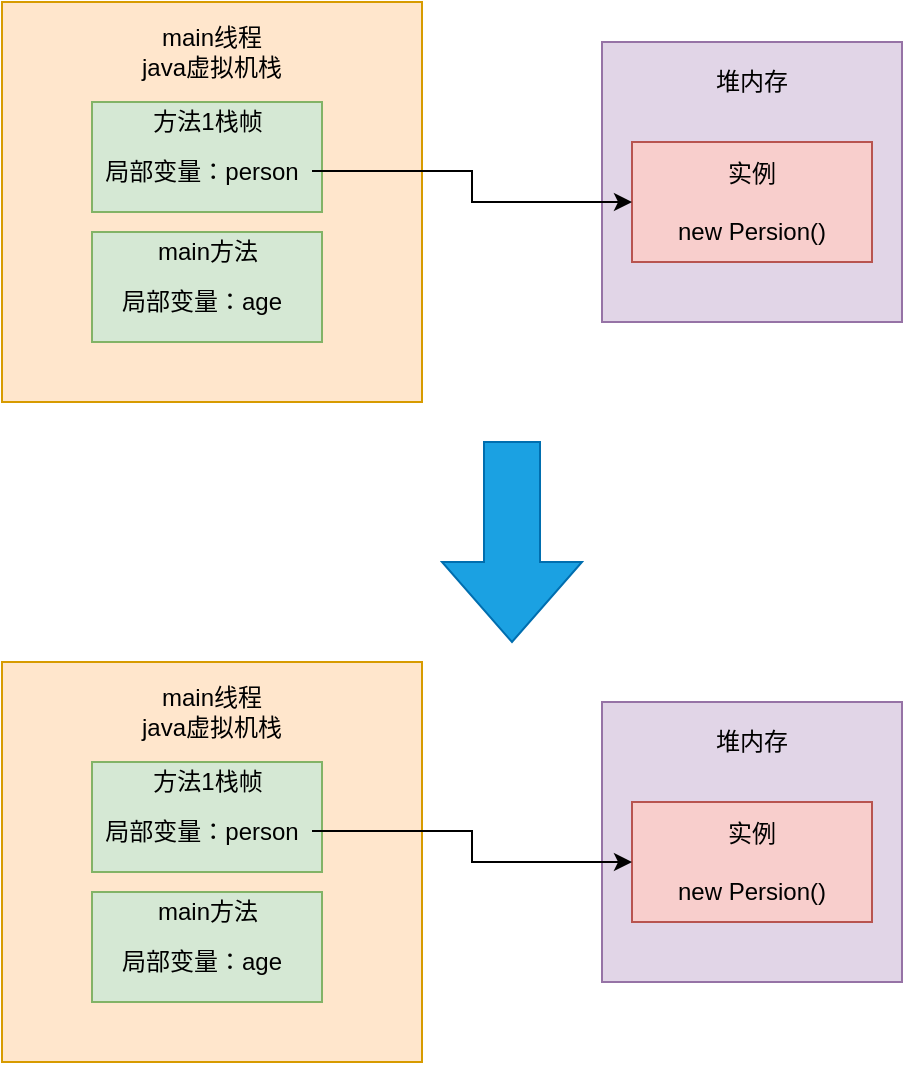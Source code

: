 <mxfile version="14.4.4" type="github">
  <diagram id="Cin4LmTbzPWeP2xjX7Cx" name="Page-1">
    <mxGraphModel dx="868" dy="460" grid="1" gridSize="10" guides="1" tooltips="1" connect="1" arrows="1" fold="1" page="1" pageScale="1" pageWidth="827" pageHeight="1169" math="0" shadow="0">
      <root>
        <mxCell id="0" />
        <mxCell id="1" parent="0" />
        <mxCell id="rJ6WnB4jMZfpZyY2WUPX-1" value="" style="rounded=0;whiteSpace=wrap;html=1;fillColor=#ffe6cc;strokeColor=#d79b00;" vertex="1" parent="1">
          <mxGeometry x="220" y="470" width="210" height="200" as="geometry" />
        </mxCell>
        <mxCell id="rJ6WnB4jMZfpZyY2WUPX-2" value="main线程&lt;br&gt;java虚拟机栈" style="text;html=1;strokeColor=none;fillColor=none;align=center;verticalAlign=middle;whiteSpace=wrap;rounded=0;" vertex="1" parent="1">
          <mxGeometry x="270" y="480" width="110" height="30" as="geometry" />
        </mxCell>
        <mxCell id="rJ6WnB4jMZfpZyY2WUPX-14" value="" style="group" vertex="1" connectable="0" parent="1">
          <mxGeometry x="265" y="520" width="115" height="55" as="geometry" />
        </mxCell>
        <mxCell id="rJ6WnB4jMZfpZyY2WUPX-4" value="" style="rounded=0;whiteSpace=wrap;html=1;fillColor=#d5e8d4;strokeColor=#82b366;" vertex="1" parent="rJ6WnB4jMZfpZyY2WUPX-14">
          <mxGeometry width="115" height="55" as="geometry" />
        </mxCell>
        <mxCell id="rJ6WnB4jMZfpZyY2WUPX-7" value="方法1栈帧" style="text;html=1;strokeColor=none;fillColor=none;align=center;verticalAlign=middle;whiteSpace=wrap;rounded=0;" vertex="1" parent="rJ6WnB4jMZfpZyY2WUPX-14">
          <mxGeometry x="21.5" width="72" height="20" as="geometry" />
        </mxCell>
        <mxCell id="rJ6WnB4jMZfpZyY2WUPX-8" value="局部变量：person" style="text;html=1;strokeColor=none;fillColor=none;align=center;verticalAlign=middle;whiteSpace=wrap;rounded=0;" vertex="1" parent="rJ6WnB4jMZfpZyY2WUPX-14">
          <mxGeometry y="27" width="110" height="15" as="geometry" />
        </mxCell>
        <mxCell id="rJ6WnB4jMZfpZyY2WUPX-15" value="" style="group" vertex="1" connectable="0" parent="1">
          <mxGeometry x="265" y="585" width="115" height="55" as="geometry" />
        </mxCell>
        <mxCell id="rJ6WnB4jMZfpZyY2WUPX-16" value="" style="rounded=0;whiteSpace=wrap;html=1;fillColor=#d5e8d4;strokeColor=#82b366;" vertex="1" parent="rJ6WnB4jMZfpZyY2WUPX-15">
          <mxGeometry width="115" height="55" as="geometry" />
        </mxCell>
        <mxCell id="rJ6WnB4jMZfpZyY2WUPX-17" value="main方法" style="text;html=1;strokeColor=none;fillColor=none;align=center;verticalAlign=middle;whiteSpace=wrap;rounded=0;" vertex="1" parent="rJ6WnB4jMZfpZyY2WUPX-15">
          <mxGeometry x="21.5" width="72" height="20" as="geometry" />
        </mxCell>
        <mxCell id="rJ6WnB4jMZfpZyY2WUPX-18" value="局部变量：age" style="text;html=1;strokeColor=none;fillColor=none;align=center;verticalAlign=middle;whiteSpace=wrap;rounded=0;" vertex="1" parent="rJ6WnB4jMZfpZyY2WUPX-15">
          <mxGeometry y="27" width="110" height="15" as="geometry" />
        </mxCell>
        <mxCell id="rJ6WnB4jMZfpZyY2WUPX-20" value="" style="rounded=0;whiteSpace=wrap;html=1;fillColor=#e1d5e7;strokeColor=#9673a6;" vertex="1" parent="1">
          <mxGeometry x="520" y="490" width="150" height="140" as="geometry" />
        </mxCell>
        <mxCell id="rJ6WnB4jMZfpZyY2WUPX-21" value="堆内存" style="text;html=1;strokeColor=none;fillColor=none;align=center;verticalAlign=middle;whiteSpace=wrap;rounded=0;" vertex="1" parent="1">
          <mxGeometry x="575" y="500" width="40" height="20" as="geometry" />
        </mxCell>
        <mxCell id="rJ6WnB4jMZfpZyY2WUPX-22" value="实例&lt;br&gt;&lt;br&gt;new Persion()" style="rounded=0;whiteSpace=wrap;html=1;fillColor=#f8cecc;strokeColor=#b85450;" vertex="1" parent="1">
          <mxGeometry x="535" y="540" width="120" height="60" as="geometry" />
        </mxCell>
        <mxCell id="rJ6WnB4jMZfpZyY2WUPX-24" style="edgeStyle=orthogonalEdgeStyle;rounded=0;orthogonalLoop=1;jettySize=auto;html=1;" edge="1" parent="1" source="rJ6WnB4jMZfpZyY2WUPX-8" target="rJ6WnB4jMZfpZyY2WUPX-22">
          <mxGeometry relative="1" as="geometry" />
        </mxCell>
        <mxCell id="rJ6WnB4jMZfpZyY2WUPX-25" value="" style="rounded=0;whiteSpace=wrap;html=1;fillColor=#ffe6cc;strokeColor=#d79b00;" vertex="1" parent="1">
          <mxGeometry x="220" y="800" width="210" height="200" as="geometry" />
        </mxCell>
        <mxCell id="rJ6WnB4jMZfpZyY2WUPX-26" value="main线程&lt;br&gt;java虚拟机栈" style="text;html=1;strokeColor=none;fillColor=none;align=center;verticalAlign=middle;whiteSpace=wrap;rounded=0;" vertex="1" parent="1">
          <mxGeometry x="270" y="810" width="110" height="30" as="geometry" />
        </mxCell>
        <mxCell id="rJ6WnB4jMZfpZyY2WUPX-27" value="" style="group" vertex="1" connectable="0" parent="1">
          <mxGeometry x="265" y="850" width="115" height="55" as="geometry" />
        </mxCell>
        <mxCell id="rJ6WnB4jMZfpZyY2WUPX-28" value="" style="rounded=0;whiteSpace=wrap;html=1;fillColor=#d5e8d4;strokeColor=#82b366;" vertex="1" parent="rJ6WnB4jMZfpZyY2WUPX-27">
          <mxGeometry width="115" height="55" as="geometry" />
        </mxCell>
        <mxCell id="rJ6WnB4jMZfpZyY2WUPX-29" value="方法1栈帧" style="text;html=1;strokeColor=none;fillColor=none;align=center;verticalAlign=middle;whiteSpace=wrap;rounded=0;" vertex="1" parent="rJ6WnB4jMZfpZyY2WUPX-27">
          <mxGeometry x="21.5" width="72" height="20" as="geometry" />
        </mxCell>
        <mxCell id="rJ6WnB4jMZfpZyY2WUPX-30" value="局部变量：person" style="text;html=1;strokeColor=none;fillColor=none;align=center;verticalAlign=middle;whiteSpace=wrap;rounded=0;" vertex="1" parent="rJ6WnB4jMZfpZyY2WUPX-27">
          <mxGeometry y="27" width="110" height="15" as="geometry" />
        </mxCell>
        <mxCell id="rJ6WnB4jMZfpZyY2WUPX-31" value="" style="group" vertex="1" connectable="0" parent="1">
          <mxGeometry x="265" y="915" width="115" height="55" as="geometry" />
        </mxCell>
        <mxCell id="rJ6WnB4jMZfpZyY2WUPX-32" value="" style="rounded=0;whiteSpace=wrap;html=1;fillColor=#d5e8d4;strokeColor=#82b366;" vertex="1" parent="rJ6WnB4jMZfpZyY2WUPX-31">
          <mxGeometry width="115" height="55" as="geometry" />
        </mxCell>
        <mxCell id="rJ6WnB4jMZfpZyY2WUPX-33" value="main方法" style="text;html=1;strokeColor=none;fillColor=none;align=center;verticalAlign=middle;whiteSpace=wrap;rounded=0;" vertex="1" parent="rJ6WnB4jMZfpZyY2WUPX-31">
          <mxGeometry x="21.5" width="72" height="20" as="geometry" />
        </mxCell>
        <mxCell id="rJ6WnB4jMZfpZyY2WUPX-34" value="局部变量：age" style="text;html=1;strokeColor=none;fillColor=none;align=center;verticalAlign=middle;whiteSpace=wrap;rounded=0;" vertex="1" parent="rJ6WnB4jMZfpZyY2WUPX-31">
          <mxGeometry y="27" width="110" height="15" as="geometry" />
        </mxCell>
        <mxCell id="rJ6WnB4jMZfpZyY2WUPX-35" value="" style="rounded=0;whiteSpace=wrap;html=1;fillColor=#e1d5e7;strokeColor=#9673a6;" vertex="1" parent="1">
          <mxGeometry x="520" y="820" width="150" height="140" as="geometry" />
        </mxCell>
        <mxCell id="rJ6WnB4jMZfpZyY2WUPX-36" value="堆内存" style="text;html=1;strokeColor=none;fillColor=none;align=center;verticalAlign=middle;whiteSpace=wrap;rounded=0;" vertex="1" parent="1">
          <mxGeometry x="575" y="830" width="40" height="20" as="geometry" />
        </mxCell>
        <mxCell id="rJ6WnB4jMZfpZyY2WUPX-37" value="实例&lt;br&gt;&lt;br&gt;new Persion()" style="rounded=0;whiteSpace=wrap;html=1;fillColor=#f8cecc;strokeColor=#b85450;" vertex="1" parent="1">
          <mxGeometry x="535" y="870" width="120" height="60" as="geometry" />
        </mxCell>
        <mxCell id="rJ6WnB4jMZfpZyY2WUPX-38" style="edgeStyle=orthogonalEdgeStyle;rounded=0;orthogonalLoop=1;jettySize=auto;html=1;" edge="1" parent="1" source="rJ6WnB4jMZfpZyY2WUPX-30" target="rJ6WnB4jMZfpZyY2WUPX-37">
          <mxGeometry relative="1" as="geometry" />
        </mxCell>
        <mxCell id="rJ6WnB4jMZfpZyY2WUPX-40" value="" style="html=1;shadow=0;dashed=0;align=center;verticalAlign=middle;shape=mxgraph.arrows2.arrow;dy=0.6;dx=40;direction=south;notch=0;fillColor=#1ba1e2;strokeColor=#006EAF;fontColor=#ffffff;" vertex="1" parent="1">
          <mxGeometry x="440" y="690" width="70" height="100" as="geometry" />
        </mxCell>
      </root>
    </mxGraphModel>
  </diagram>
</mxfile>
